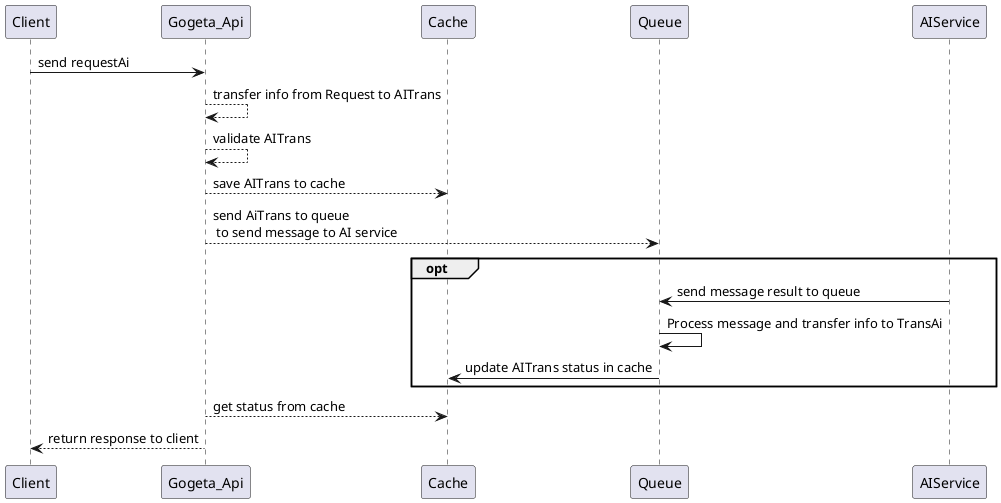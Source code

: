 participant Client
participant Gogeta_Api
participant Cache
participant Queue
participant AIService

@startuml
Client -> Gogeta_Api: send requestAi
Gogeta_Api --> Gogeta_Api: transfer info from Request to AITrans
Gogeta_Api --> Gogeta_Api: validate AITrans
Gogeta_Api --> Cache: save AITrans to cache
Gogeta_Api --> Queue: send AiTrans to queue \n to send message to AI service
opt
AIService -> Queue: send message result to queue
Queue -> Queue: Process message and transfer info to TransAi
Queue -> Cache: update AITrans status in cache
end
Gogeta_Api --> Cache: get status from cache
Gogeta_Api --> Client: return response to client

@enduml
